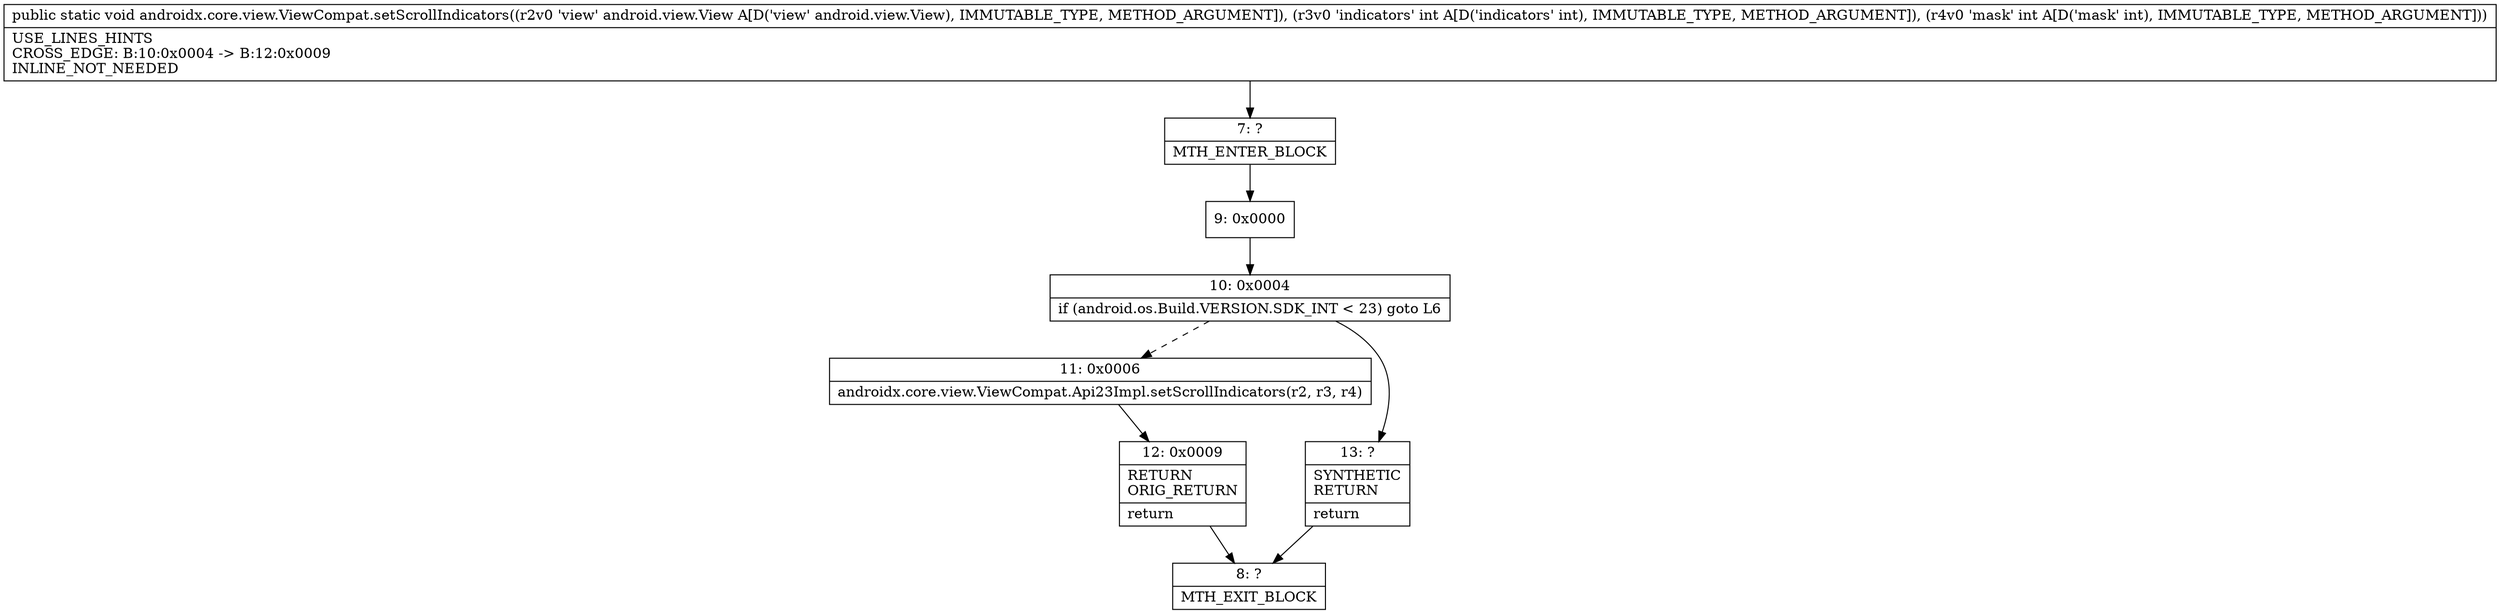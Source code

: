 digraph "CFG forandroidx.core.view.ViewCompat.setScrollIndicators(Landroid\/view\/View;II)V" {
Node_7 [shape=record,label="{7\:\ ?|MTH_ENTER_BLOCK\l}"];
Node_9 [shape=record,label="{9\:\ 0x0000}"];
Node_10 [shape=record,label="{10\:\ 0x0004|if (android.os.Build.VERSION.SDK_INT \< 23) goto L6\l}"];
Node_11 [shape=record,label="{11\:\ 0x0006|androidx.core.view.ViewCompat.Api23Impl.setScrollIndicators(r2, r3, r4)\l}"];
Node_12 [shape=record,label="{12\:\ 0x0009|RETURN\lORIG_RETURN\l|return\l}"];
Node_8 [shape=record,label="{8\:\ ?|MTH_EXIT_BLOCK\l}"];
Node_13 [shape=record,label="{13\:\ ?|SYNTHETIC\lRETURN\l|return\l}"];
MethodNode[shape=record,label="{public static void androidx.core.view.ViewCompat.setScrollIndicators((r2v0 'view' android.view.View A[D('view' android.view.View), IMMUTABLE_TYPE, METHOD_ARGUMENT]), (r3v0 'indicators' int A[D('indicators' int), IMMUTABLE_TYPE, METHOD_ARGUMENT]), (r4v0 'mask' int A[D('mask' int), IMMUTABLE_TYPE, METHOD_ARGUMENT]))  | USE_LINES_HINTS\lCROSS_EDGE: B:10:0x0004 \-\> B:12:0x0009\lINLINE_NOT_NEEDED\l}"];
MethodNode -> Node_7;Node_7 -> Node_9;
Node_9 -> Node_10;
Node_10 -> Node_11[style=dashed];
Node_10 -> Node_13;
Node_11 -> Node_12;
Node_12 -> Node_8;
Node_13 -> Node_8;
}

